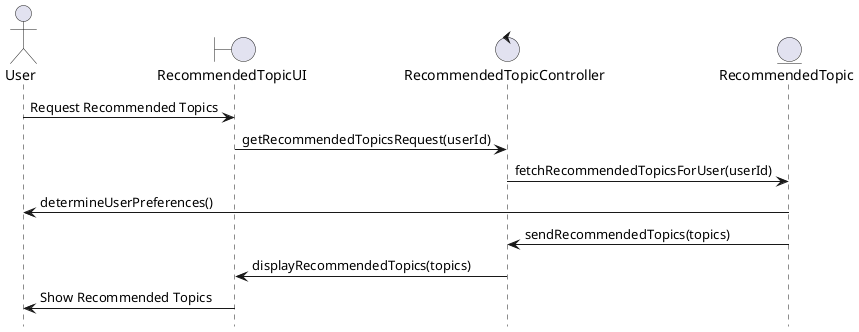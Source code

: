 @startuml
hide footbox

actor User

boundary RecommendedTopicUI

control RecommendedTopicController

entity RecommendedTopic

User -> RecommendedTopicUI : Request Recommended Topics
RecommendedTopicUI -> RecommendedTopicController : getRecommendedTopicsRequest(userId)
RecommendedTopicController -> RecommendedTopic : fetchRecommendedTopicsForUser(userId)
RecommendedTopic -> User : determineUserPreferences()
RecommendedTopic -> RecommendedTopicController : sendRecommendedTopics(topics)
RecommendedTopicController -> RecommendedTopicUI : displayRecommendedTopics(topics)
RecommendedTopicUI -> User : Show Recommended Topics

@enduml
